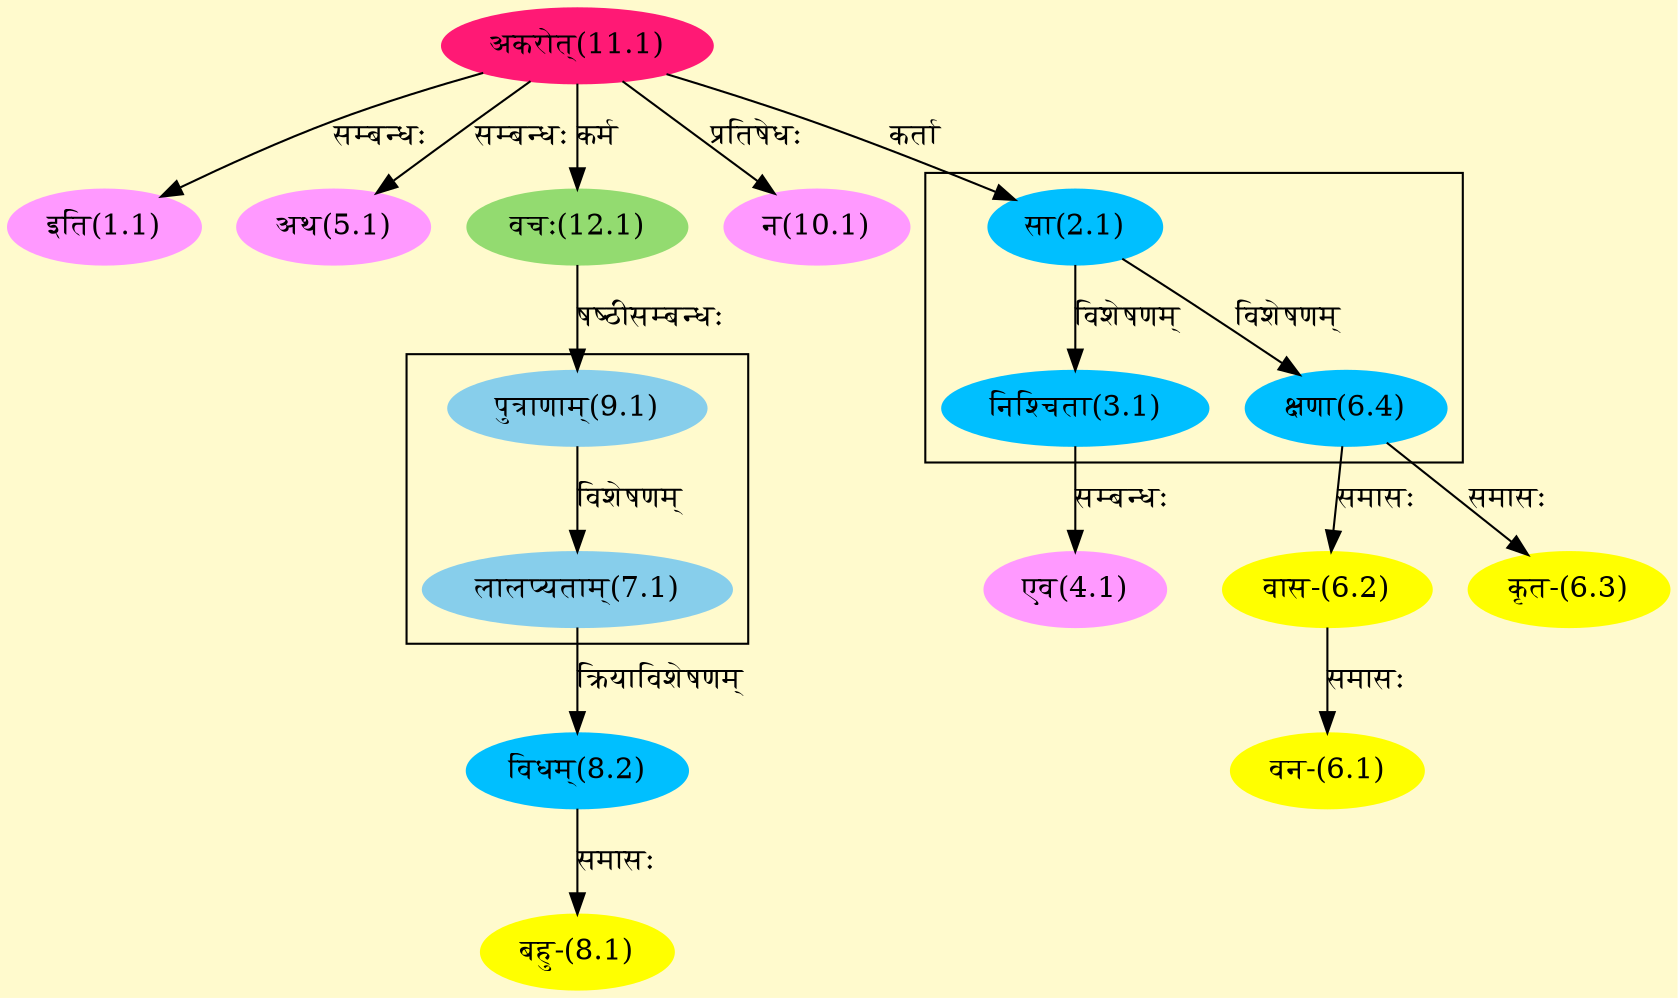 digraph G{
rankdir=BT;
 compound=true;
 bgcolor="lemonchiffon1";

subgraph cluster_1{
Node3_1 [style=filled, color="#00BFFF" label = "निश्चिता(3.1)"]
Node2_1 [style=filled, color="#00BFFF" label = "सा(2.1)"]
Node6_4 [style=filled, color="#00BFFF" label = "क्षणा(6.4)"]

}

subgraph cluster_2{
Node7_1 [style=filled, color="#87CEEB" label = "लालप्यताम्(7.1)"]
Node9_1 [style=filled, color="#87CEEB" label = "पुत्राणाम्(9.1)"]

}
Node1_1 [style=filled, color="#FF99FF" label = "इति(1.1)"]
Node11_1 [style=filled, color="#FF1975" label = "अकरोत्(11.1)"]
Node2_1 [style=filled, color="#00BFFF" label = "सा(2.1)"]
Node4_1 [style=filled, color="#FF99FF" label = "एव(4.1)"]
Node3_1 [style=filled, color="#00BFFF" label = "निश्चिता(3.1)"]
Node5_1 [style=filled, color="#FF99FF" label = "अथ(5.1)"]
Node6_1 [style=filled, color="#FFFF00" label = "वन-(6.1)"]
Node6_2 [style=filled, color="#FFFF00" label = "वास-(6.2)"]
Node6_4 [style=filled, color="#00BFFF" label = "क्षणा(6.4)"]
Node6_3 [style=filled, color="#FFFF00" label = "कृत-(6.3)"]
Node8_1 [style=filled, color="#FFFF00" label = "बहु-(8.1)"]
Node8_2 [style=filled, color="#00BFFF" label = "विधम्(8.2)"]
Node7_1 [style=filled, color="#87CEEB" label = "लालप्यताम्(7.1)"]
Node9_1 [style=filled, color="#87CEEB" label = "पुत्राणाम्(9.1)"]
Node12_1 [style=filled, color="#93DB70" label = "वचः(12.1)"]
Node10_1 [style=filled, color="#FF99FF" label = "न(10.1)"]
/* Start of Relations section */

Node1_1 -> Node11_1 [  label="सम्बन्धः"  dir="back" ]
Node2_1 -> Node11_1 [  label="कर्ता"  dir="back" ]
Node3_1 -> Node2_1 [  label="विशेषणम्"  dir="back" ]
Node4_1 -> Node3_1 [  label="सम्बन्धः"  dir="back" ]
Node5_1 -> Node11_1 [  label="सम्बन्धः"  dir="back" ]
Node6_1 -> Node6_2 [  label="समासः"  dir="back" ]
Node6_2 -> Node6_4 [  label="समासः"  dir="back" ]
Node6_3 -> Node6_4 [  label="समासः"  dir="back" ]
Node6_4 -> Node2_1 [  label="विशेषणम्"  dir="back" ]
Node7_1 -> Node9_1 [  label="विशेषणम्"  dir="back" ]
Node8_1 -> Node8_2 [  label="समासः"  dir="back" ]
Node8_2 -> Node7_1 [  label="क्रियाविशेषणम्"  dir="back" ]
Node9_1 -> Node12_1 [  label="षष्ठीसम्बन्धः"  dir="back" ]
Node10_1 -> Node11_1 [  label="प्रतिषेधः"  dir="back" ]
Node12_1 -> Node11_1 [  label="कर्म"  dir="back" ]
}
